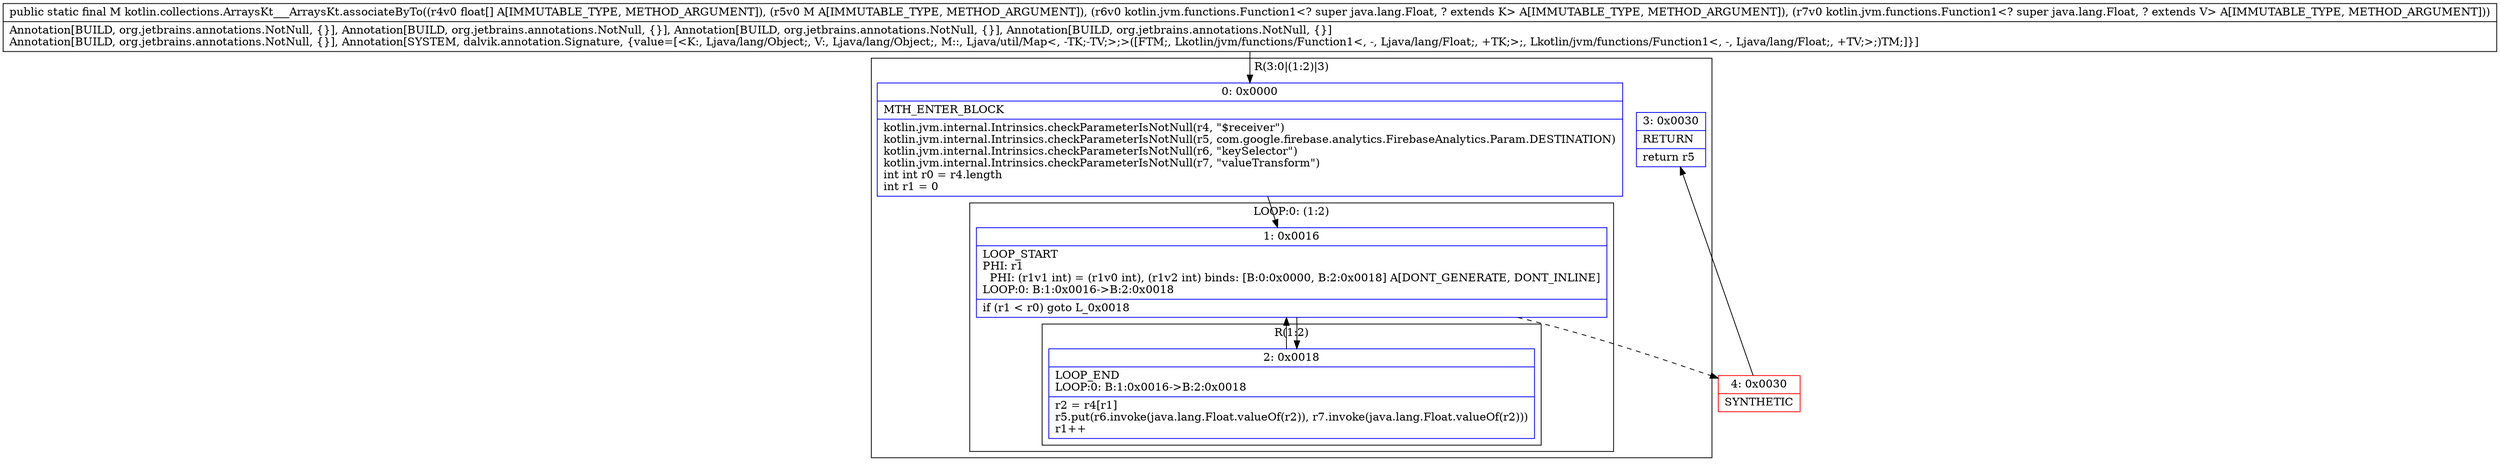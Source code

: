 digraph "CFG forkotlin.collections.ArraysKt___ArraysKt.associateByTo([FLjava\/util\/Map;Lkotlin\/jvm\/functions\/Function1;Lkotlin\/jvm\/functions\/Function1;)Ljava\/util\/Map;" {
subgraph cluster_Region_1799445216 {
label = "R(3:0|(1:2)|3)";
node [shape=record,color=blue];
Node_0 [shape=record,label="{0\:\ 0x0000|MTH_ENTER_BLOCK\l|kotlin.jvm.internal.Intrinsics.checkParameterIsNotNull(r4, \"$receiver\")\lkotlin.jvm.internal.Intrinsics.checkParameterIsNotNull(r5, com.google.firebase.analytics.FirebaseAnalytics.Param.DESTINATION)\lkotlin.jvm.internal.Intrinsics.checkParameterIsNotNull(r6, \"keySelector\")\lkotlin.jvm.internal.Intrinsics.checkParameterIsNotNull(r7, \"valueTransform\")\lint int r0 = r4.length\lint r1 = 0\l}"];
subgraph cluster_LoopRegion_1354927943 {
label = "LOOP:0: (1:2)";
node [shape=record,color=blue];
Node_1 [shape=record,label="{1\:\ 0x0016|LOOP_START\lPHI: r1 \l  PHI: (r1v1 int) = (r1v0 int), (r1v2 int) binds: [B:0:0x0000, B:2:0x0018] A[DONT_GENERATE, DONT_INLINE]\lLOOP:0: B:1:0x0016\-\>B:2:0x0018\l|if (r1 \< r0) goto L_0x0018\l}"];
subgraph cluster_Region_1732281449 {
label = "R(1:2)";
node [shape=record,color=blue];
Node_2 [shape=record,label="{2\:\ 0x0018|LOOP_END\lLOOP:0: B:1:0x0016\-\>B:2:0x0018\l|r2 = r4[r1]\lr5.put(r6.invoke(java.lang.Float.valueOf(r2)), r7.invoke(java.lang.Float.valueOf(r2)))\lr1++\l}"];
}
}
Node_3 [shape=record,label="{3\:\ 0x0030|RETURN\l|return r5\l}"];
}
Node_4 [shape=record,color=red,label="{4\:\ 0x0030|SYNTHETIC\l}"];
MethodNode[shape=record,label="{public static final M kotlin.collections.ArraysKt___ArraysKt.associateByTo((r4v0 float[] A[IMMUTABLE_TYPE, METHOD_ARGUMENT]), (r5v0 M A[IMMUTABLE_TYPE, METHOD_ARGUMENT]), (r6v0 kotlin.jvm.functions.Function1\<? super java.lang.Float, ? extends K\> A[IMMUTABLE_TYPE, METHOD_ARGUMENT]), (r7v0 kotlin.jvm.functions.Function1\<? super java.lang.Float, ? extends V\> A[IMMUTABLE_TYPE, METHOD_ARGUMENT]))  | Annotation[BUILD, org.jetbrains.annotations.NotNull, \{\}], Annotation[BUILD, org.jetbrains.annotations.NotNull, \{\}], Annotation[BUILD, org.jetbrains.annotations.NotNull, \{\}], Annotation[BUILD, org.jetbrains.annotations.NotNull, \{\}]\lAnnotation[BUILD, org.jetbrains.annotations.NotNull, \{\}], Annotation[SYSTEM, dalvik.annotation.Signature, \{value=[\<K:, Ljava\/lang\/Object;, V:, Ljava\/lang\/Object;, M::, Ljava\/util\/Map\<, \-TK;\-TV;\>;\>([FTM;, Lkotlin\/jvm\/functions\/Function1\<, \-, Ljava\/lang\/Float;, +TK;\>;, Lkotlin\/jvm\/functions\/Function1\<, \-, Ljava\/lang\/Float;, +TV;\>;)TM;]\}]\l}"];
MethodNode -> Node_0;
Node_0 -> Node_1;
Node_1 -> Node_2;
Node_1 -> Node_4[style=dashed];
Node_2 -> Node_1;
Node_4 -> Node_3;
}

